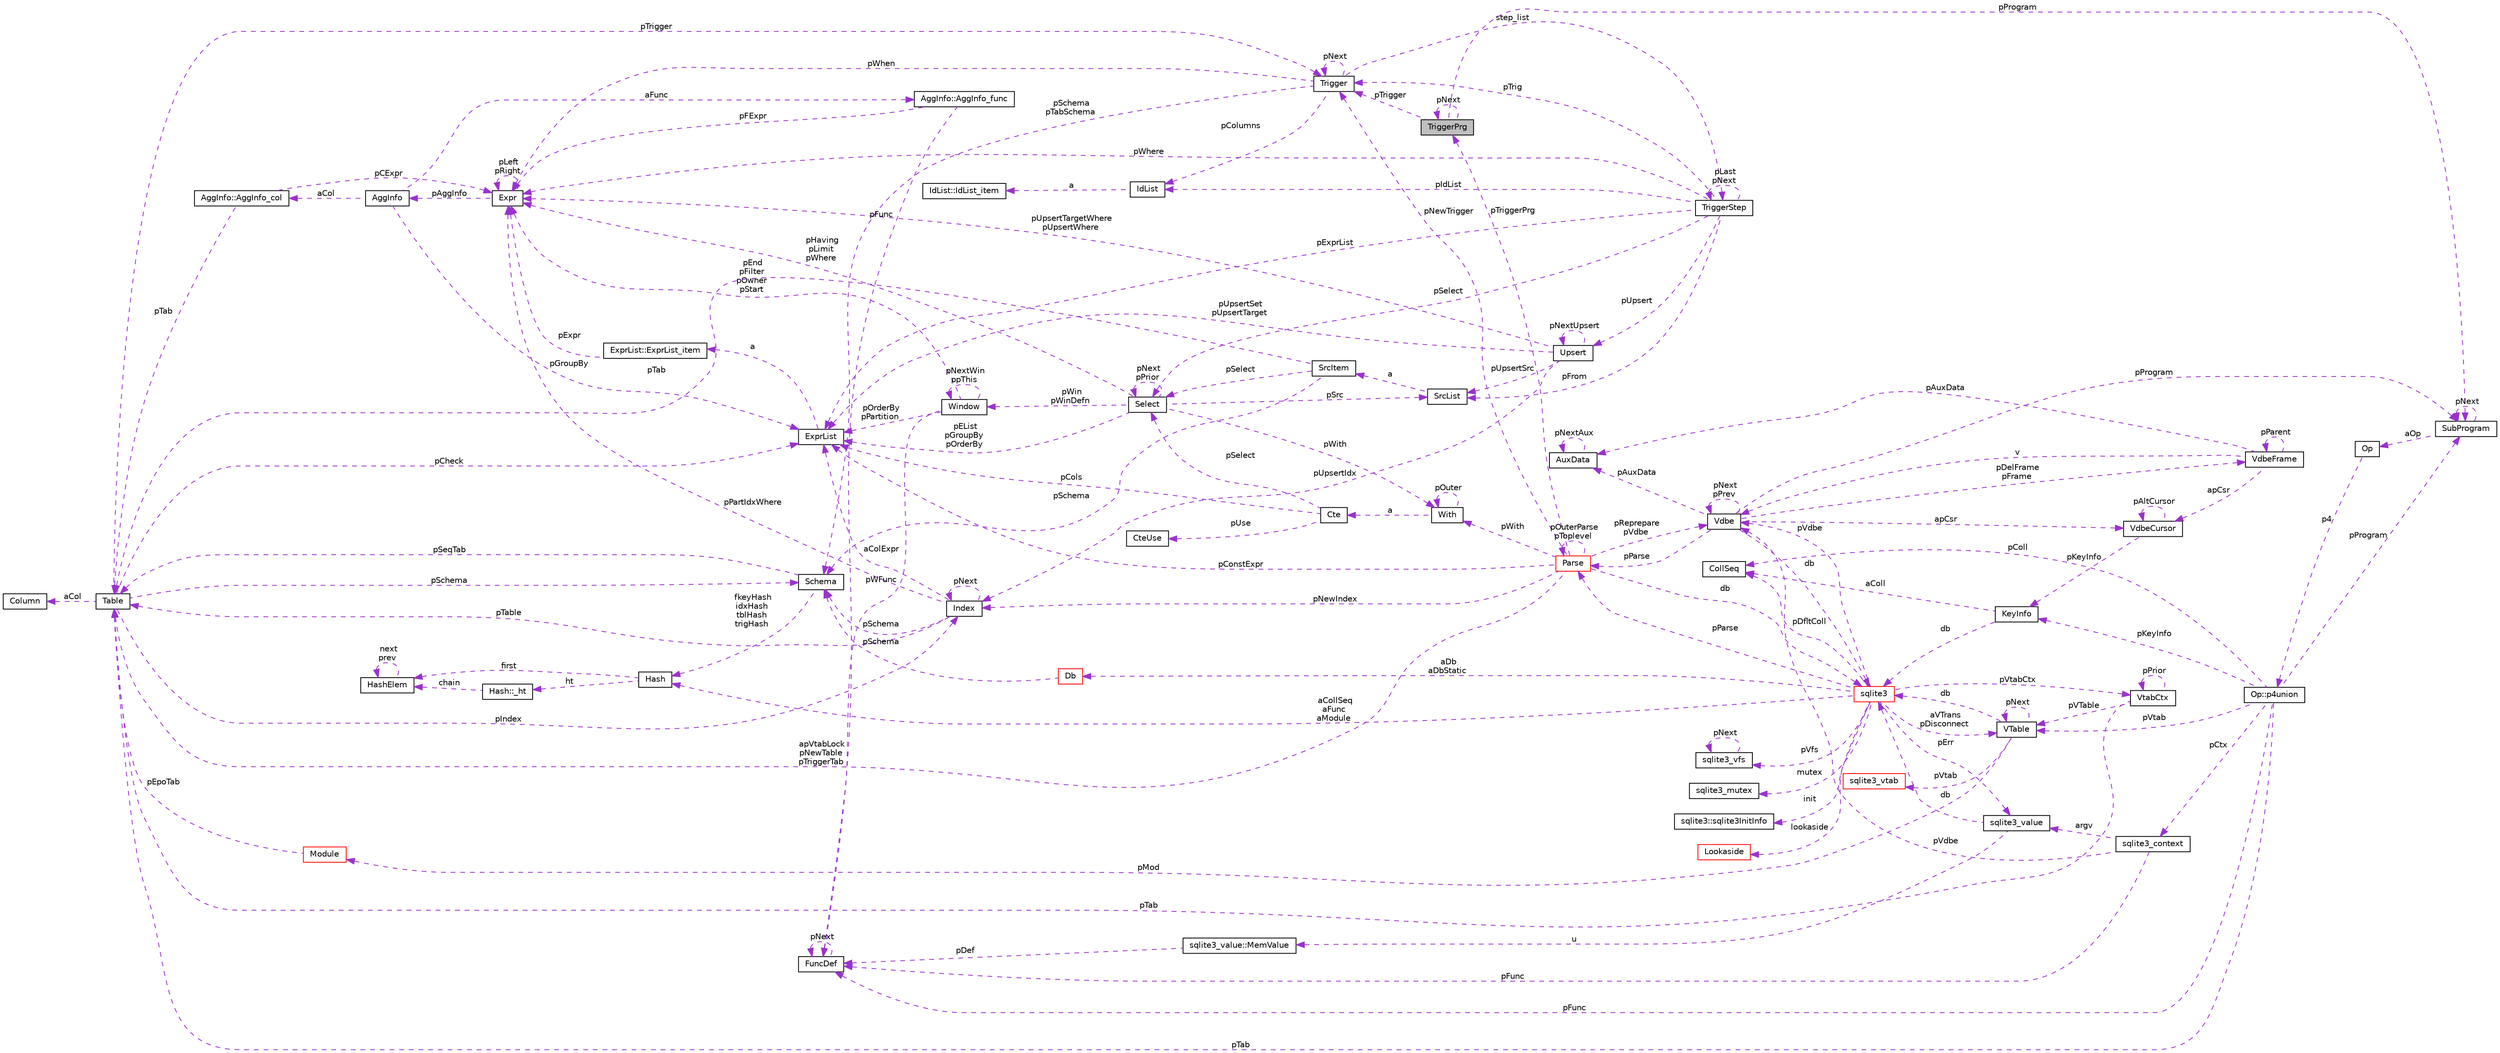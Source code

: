 digraph "TriggerPrg"
{
 // LATEX_PDF_SIZE
  edge [fontname="Helvetica",fontsize="10",labelfontname="Helvetica",labelfontsize="10"];
  node [fontname="Helvetica",fontsize="10",shape=record];
  rankdir="LR";
  Node1 [label="TriggerPrg",height=0.2,width=0.4,color="black", fillcolor="grey75", style="filled", fontcolor="black",tooltip=" "];
  Node2 -> Node1 [dir="back",color="darkorchid3",fontsize="10",style="dashed",label=" pTrigger" ,fontname="Helvetica"];
  Node2 [label="Trigger",height=0.2,width=0.4,color="black", fillcolor="white", style="filled",URL="$db/d1b/sqlite3_8c.html#dc/d15/structTrigger",tooltip=" "];
  Node3 -> Node2 [dir="back",color="darkorchid3",fontsize="10",style="dashed",label=" pWhen" ,fontname="Helvetica"];
  Node3 [label="Expr",height=0.2,width=0.4,color="black", fillcolor="white", style="filled",URL="$db/d1b/sqlite3_8c.html#d4/dfb/structExpr",tooltip=" "];
  Node3 -> Node3 [dir="back",color="darkorchid3",fontsize="10",style="dashed",label=" pLeft\npRight" ,fontname="Helvetica"];
  Node4 -> Node3 [dir="back",color="darkorchid3",fontsize="10",style="dashed",label=" pAggInfo" ,fontname="Helvetica"];
  Node4 [label="AggInfo",height=0.2,width=0.4,color="black", fillcolor="white", style="filled",URL="$db/d1b/sqlite3_8c.html#d2/dc8/structAggInfo",tooltip=" "];
  Node5 -> Node4 [dir="back",color="darkorchid3",fontsize="10",style="dashed",label=" pGroupBy" ,fontname="Helvetica"];
  Node5 [label="ExprList",height=0.2,width=0.4,color="black", fillcolor="white", style="filled",URL="$db/d1b/sqlite3_8c.html#d5/d5c/structExprList",tooltip=" "];
  Node6 -> Node5 [dir="back",color="darkorchid3",fontsize="10",style="dashed",label=" a" ,fontname="Helvetica"];
  Node6 [label="ExprList::ExprList_item",height=0.2,width=0.4,color="black", fillcolor="white", style="filled",URL="$db/d1b/sqlite3_8c.html#d8/dae/structExprList_1_1ExprList__item",tooltip=" "];
  Node3 -> Node6 [dir="back",color="darkorchid3",fontsize="10",style="dashed",label=" pExpr" ,fontname="Helvetica"];
  Node7 -> Node4 [dir="back",color="darkorchid3",fontsize="10",style="dashed",label=" aCol" ,fontname="Helvetica"];
  Node7 [label="AggInfo::AggInfo_col",height=0.2,width=0.4,color="black", fillcolor="white", style="filled",URL="$db/d1b/sqlite3_8c.html#d6/d3a/structAggInfo_1_1AggInfo__col",tooltip=" "];
  Node8 -> Node7 [dir="back",color="darkorchid3",fontsize="10",style="dashed",label=" pTab" ,fontname="Helvetica"];
  Node8 [label="Table",height=0.2,width=0.4,color="black", fillcolor="white", style="filled",URL="$db/d1b/sqlite3_8c.html#dc/dcb/structTable",tooltip=" "];
  Node9 -> Node8 [dir="back",color="darkorchid3",fontsize="10",style="dashed",label=" aCol" ,fontname="Helvetica"];
  Node9 [label="Column",height=0.2,width=0.4,color="black", fillcolor="white", style="filled",URL="$db/d1b/sqlite3_8c.html#dc/dc1/structColumn",tooltip=" "];
  Node10 -> Node8 [dir="back",color="darkorchid3",fontsize="10",style="dashed",label=" pIndex" ,fontname="Helvetica"];
  Node10 [label="Index",height=0.2,width=0.4,color="black", fillcolor="white", style="filled",URL="$db/d1b/sqlite3_8c.html#df/d86/structIndex",tooltip=" "];
  Node8 -> Node10 [dir="back",color="darkorchid3",fontsize="10",style="dashed",label=" pTable" ,fontname="Helvetica"];
  Node10 -> Node10 [dir="back",color="darkorchid3",fontsize="10",style="dashed",label=" pNext" ,fontname="Helvetica"];
  Node11 -> Node10 [dir="back",color="darkorchid3",fontsize="10",style="dashed",label=" pSchema" ,fontname="Helvetica"];
  Node11 [label="Schema",height=0.2,width=0.4,color="black", fillcolor="white", style="filled",URL="$db/d1b/sqlite3_8c.html#d8/db0/structSchema",tooltip=" "];
  Node12 -> Node11 [dir="back",color="darkorchid3",fontsize="10",style="dashed",label=" fkeyHash\nidxHash\ntblHash\ntrigHash" ,fontname="Helvetica"];
  Node12 [label="Hash",height=0.2,width=0.4,color="black", fillcolor="white", style="filled",URL="$db/d1b/sqlite3_8c.html#d1/dbe/structHash",tooltip=" "];
  Node13 -> Node12 [dir="back",color="darkorchid3",fontsize="10",style="dashed",label=" first" ,fontname="Helvetica"];
  Node13 [label="HashElem",height=0.2,width=0.4,color="black", fillcolor="white", style="filled",URL="$db/d1b/sqlite3_8c.html#da/d21/structHashElem",tooltip=" "];
  Node13 -> Node13 [dir="back",color="darkorchid3",fontsize="10",style="dashed",label=" next\nprev" ,fontname="Helvetica"];
  Node14 -> Node12 [dir="back",color="darkorchid3",fontsize="10",style="dashed",label=" ht" ,fontname="Helvetica"];
  Node14 [label="Hash::_ht",height=0.2,width=0.4,color="black", fillcolor="white", style="filled",URL="$db/d1b/sqlite3_8c.html#d7/d1f/structHash_1_1__ht",tooltip=" "];
  Node13 -> Node14 [dir="back",color="darkorchid3",fontsize="10",style="dashed",label=" chain" ,fontname="Helvetica"];
  Node8 -> Node11 [dir="back",color="darkorchid3",fontsize="10",style="dashed",label=" pSeqTab" ,fontname="Helvetica"];
  Node3 -> Node10 [dir="back",color="darkorchid3",fontsize="10",style="dashed",label=" pPartIdxWhere" ,fontname="Helvetica"];
  Node5 -> Node10 [dir="back",color="darkorchid3",fontsize="10",style="dashed",label=" aColExpr" ,fontname="Helvetica"];
  Node5 -> Node8 [dir="back",color="darkorchid3",fontsize="10",style="dashed",label=" pCheck" ,fontname="Helvetica"];
  Node2 -> Node8 [dir="back",color="darkorchid3",fontsize="10",style="dashed",label=" pTrigger" ,fontname="Helvetica"];
  Node11 -> Node8 [dir="back",color="darkorchid3",fontsize="10",style="dashed",label=" pSchema" ,fontname="Helvetica"];
  Node3 -> Node7 [dir="back",color="darkorchid3",fontsize="10",style="dashed",label=" pCExpr" ,fontname="Helvetica"];
  Node15 -> Node4 [dir="back",color="darkorchid3",fontsize="10",style="dashed",label=" aFunc" ,fontname="Helvetica"];
  Node15 [label="AggInfo::AggInfo_func",height=0.2,width=0.4,color="black", fillcolor="white", style="filled",URL="$db/d1b/sqlite3_8c.html#d3/d2e/structAggInfo_1_1AggInfo__func",tooltip=" "];
  Node3 -> Node15 [dir="back",color="darkorchid3",fontsize="10",style="dashed",label=" pFExpr" ,fontname="Helvetica"];
  Node16 -> Node15 [dir="back",color="darkorchid3",fontsize="10",style="dashed",label=" pFunc" ,fontname="Helvetica"];
  Node16 [label="FuncDef",height=0.2,width=0.4,color="black", fillcolor="white", style="filled",URL="$d1/d3a/structFuncDef.html",tooltip=" "];
  Node16 -> Node16 [dir="back",color="darkorchid3",fontsize="10",style="dashed",label=" pNext" ,fontname="Helvetica"];
  Node17 -> Node2 [dir="back",color="darkorchid3",fontsize="10",style="dashed",label=" pColumns" ,fontname="Helvetica"];
  Node17 [label="IdList",height=0.2,width=0.4,color="black", fillcolor="white", style="filled",URL="$db/d1b/sqlite3_8c.html#da/d69/structIdList",tooltip=" "];
  Node18 -> Node17 [dir="back",color="darkorchid3",fontsize="10",style="dashed",label=" a" ,fontname="Helvetica"];
  Node18 [label="IdList::IdList_item",height=0.2,width=0.4,color="black", fillcolor="white", style="filled",URL="$db/d1b/sqlite3_8c.html#d4/dc3/structIdList_1_1IdList__item",tooltip=" "];
  Node11 -> Node2 [dir="back",color="darkorchid3",fontsize="10",style="dashed",label=" pSchema\npTabSchema" ,fontname="Helvetica"];
  Node19 -> Node2 [dir="back",color="darkorchid3",fontsize="10",style="dashed",label=" step_list" ,fontname="Helvetica"];
  Node19 [label="TriggerStep",height=0.2,width=0.4,color="black", fillcolor="white", style="filled",URL="$db/d1b/sqlite3_8c.html#d5/da5/structTriggerStep",tooltip=" "];
  Node2 -> Node19 [dir="back",color="darkorchid3",fontsize="10",style="dashed",label=" pTrig" ,fontname="Helvetica"];
  Node20 -> Node19 [dir="back",color="darkorchid3",fontsize="10",style="dashed",label=" pSelect" ,fontname="Helvetica"];
  Node20 [label="Select",height=0.2,width=0.4,color="black", fillcolor="white", style="filled",URL="$db/d1b/sqlite3_8c.html#dd/d39/structSelect",tooltip=" "];
  Node5 -> Node20 [dir="back",color="darkorchid3",fontsize="10",style="dashed",label=" pEList\npGroupBy\npOrderBy" ,fontname="Helvetica"];
  Node21 -> Node20 [dir="back",color="darkorchid3",fontsize="10",style="dashed",label=" pSrc" ,fontname="Helvetica"];
  Node21 [label="SrcList",height=0.2,width=0.4,color="black", fillcolor="white", style="filled",URL="$db/d1b/sqlite3_8c.html#de/deb/structSrcList",tooltip=" "];
  Node22 -> Node21 [dir="back",color="darkorchid3",fontsize="10",style="dashed",label=" a" ,fontname="Helvetica"];
  Node22 [label="SrcItem",height=0.2,width=0.4,color="black", fillcolor="white", style="filled",URL="$db/d1b/sqlite3_8c.html#d0/d26/structSrcItem",tooltip=" "];
  Node11 -> Node22 [dir="back",color="darkorchid3",fontsize="10",style="dashed",label=" pSchema" ,fontname="Helvetica"];
  Node8 -> Node22 [dir="back",color="darkorchid3",fontsize="10",style="dashed",label=" pTab" ,fontname="Helvetica"];
  Node20 -> Node22 [dir="back",color="darkorchid3",fontsize="10",style="dashed",label=" pSelect" ,fontname="Helvetica"];
  Node3 -> Node20 [dir="back",color="darkorchid3",fontsize="10",style="dashed",label=" pHaving\npLimit\npWhere" ,fontname="Helvetica"];
  Node20 -> Node20 [dir="back",color="darkorchid3",fontsize="10",style="dashed",label=" pNext\npPrior" ,fontname="Helvetica"];
  Node23 -> Node20 [dir="back",color="darkorchid3",fontsize="10",style="dashed",label=" pWith" ,fontname="Helvetica"];
  Node23 [label="With",height=0.2,width=0.4,color="black", fillcolor="white", style="filled",URL="$db/d1b/sqlite3_8c.html#df/d70/structWith",tooltip=" "];
  Node23 -> Node23 [dir="back",color="darkorchid3",fontsize="10",style="dashed",label=" pOuter" ,fontname="Helvetica"];
  Node24 -> Node23 [dir="back",color="darkorchid3",fontsize="10",style="dashed",label=" a" ,fontname="Helvetica"];
  Node24 [label="Cte",height=0.2,width=0.4,color="black", fillcolor="white", style="filled",URL="$db/d1b/sqlite3_8c.html#da/dbd/structCte",tooltip=" "];
  Node5 -> Node24 [dir="back",color="darkorchid3",fontsize="10",style="dashed",label=" pCols" ,fontname="Helvetica"];
  Node20 -> Node24 [dir="back",color="darkorchid3",fontsize="10",style="dashed",label=" pSelect" ,fontname="Helvetica"];
  Node25 -> Node24 [dir="back",color="darkorchid3",fontsize="10",style="dashed",label=" pUse" ,fontname="Helvetica"];
  Node25 [label="CteUse",height=0.2,width=0.4,color="black", fillcolor="white", style="filled",URL="$db/d1b/sqlite3_8c.html#d1/d27/structCteUse",tooltip=" "];
  Node26 -> Node20 [dir="back",color="darkorchid3",fontsize="10",style="dashed",label=" pWin\npWinDefn" ,fontname="Helvetica"];
  Node26 [label="Window",height=0.2,width=0.4,color="black", fillcolor="white", style="filled",URL="$db/d1b/sqlite3_8c.html#d6/d08/structWindow",tooltip=" "];
  Node5 -> Node26 [dir="back",color="darkorchid3",fontsize="10",style="dashed",label=" pOrderBy\npPartition" ,fontname="Helvetica"];
  Node3 -> Node26 [dir="back",color="darkorchid3",fontsize="10",style="dashed",label=" pEnd\npFilter\npOwner\npStart" ,fontname="Helvetica"];
  Node26 -> Node26 [dir="back",color="darkorchid3",fontsize="10",style="dashed",label=" pNextWin\nppThis" ,fontname="Helvetica"];
  Node16 -> Node26 [dir="back",color="darkorchid3",fontsize="10",style="dashed",label=" pWFunc" ,fontname="Helvetica"];
  Node21 -> Node19 [dir="back",color="darkorchid3",fontsize="10",style="dashed",label=" pFrom" ,fontname="Helvetica"];
  Node3 -> Node19 [dir="back",color="darkorchid3",fontsize="10",style="dashed",label=" pWhere" ,fontname="Helvetica"];
  Node5 -> Node19 [dir="back",color="darkorchid3",fontsize="10",style="dashed",label=" pExprList" ,fontname="Helvetica"];
  Node17 -> Node19 [dir="back",color="darkorchid3",fontsize="10",style="dashed",label=" pIdList" ,fontname="Helvetica"];
  Node27 -> Node19 [dir="back",color="darkorchid3",fontsize="10",style="dashed",label=" pUpsert" ,fontname="Helvetica"];
  Node27 [label="Upsert",height=0.2,width=0.4,color="black", fillcolor="white", style="filled",URL="$db/d1b/sqlite3_8c.html#da/d8e/structUpsert",tooltip=" "];
  Node5 -> Node27 [dir="back",color="darkorchid3",fontsize="10",style="dashed",label=" pUpsertSet\npUpsertTarget" ,fontname="Helvetica"];
  Node3 -> Node27 [dir="back",color="darkorchid3",fontsize="10",style="dashed",label=" pUpsertTargetWhere\npUpsertWhere" ,fontname="Helvetica"];
  Node27 -> Node27 [dir="back",color="darkorchid3",fontsize="10",style="dashed",label=" pNextUpsert" ,fontname="Helvetica"];
  Node10 -> Node27 [dir="back",color="darkorchid3",fontsize="10",style="dashed",label=" pUpsertIdx" ,fontname="Helvetica"];
  Node21 -> Node27 [dir="back",color="darkorchid3",fontsize="10",style="dashed",label=" pUpsertSrc" ,fontname="Helvetica"];
  Node19 -> Node19 [dir="back",color="darkorchid3",fontsize="10",style="dashed",label=" pLast\npNext" ,fontname="Helvetica"];
  Node2 -> Node2 [dir="back",color="darkorchid3",fontsize="10",style="dashed",label=" pNext" ,fontname="Helvetica"];
  Node1 -> Node1 [dir="back",color="darkorchid3",fontsize="10",style="dashed",label=" pNext" ,fontname="Helvetica"];
  Node28 -> Node1 [dir="back",color="darkorchid3",fontsize="10",style="dashed",label=" pProgram" ,fontname="Helvetica"];
  Node28 [label="SubProgram",height=0.2,width=0.4,color="black", fillcolor="white", style="filled",URL="$db/d1b/sqlite3_8c.html#de/d7a/structSubProgram",tooltip=" "];
  Node29 -> Node28 [dir="back",color="darkorchid3",fontsize="10",style="dashed",label=" aOp" ,fontname="Helvetica"];
  Node29 [label="Op",height=0.2,width=0.4,color="black", fillcolor="white", style="filled",URL="$db/d1b/sqlite3_8c.html#d5/d1d/structVdbeOp",tooltip=" "];
  Node30 -> Node29 [dir="back",color="darkorchid3",fontsize="10",style="dashed",label=" p4" ,fontname="Helvetica"];
  Node30 [label="Op::p4union",height=0.2,width=0.4,color="black", fillcolor="white", style="filled",URL="$db/d1b/sqlite3_8c.html#dd/d82/unionVdbeOp_1_1p4union",tooltip=" "];
  Node16 -> Node30 [dir="back",color="darkorchid3",fontsize="10",style="dashed",label=" pFunc" ,fontname="Helvetica"];
  Node31 -> Node30 [dir="back",color="darkorchid3",fontsize="10",style="dashed",label=" pCtx" ,fontname="Helvetica"];
  Node31 [label="sqlite3_context",height=0.2,width=0.4,color="black", fillcolor="white", style="filled",URL="$db/d1b/sqlite3_8c.html#d8/ddd/structsqlite3__context",tooltip=" "];
  Node16 -> Node31 [dir="back",color="darkorchid3",fontsize="10",style="dashed",label=" pFunc" ,fontname="Helvetica"];
  Node32 -> Node31 [dir="back",color="darkorchid3",fontsize="10",style="dashed",label=" pVdbe" ,fontname="Helvetica"];
  Node32 [label="Vdbe",height=0.2,width=0.4,color="black", fillcolor="white", style="filled",URL="$db/d1b/sqlite3_8c.html#de/d53/structVdbe",tooltip=" "];
  Node33 -> Node32 [dir="back",color="darkorchid3",fontsize="10",style="dashed",label=" db" ,fontname="Helvetica"];
  Node33 [label="sqlite3",height=0.2,width=0.4,color="red", fillcolor="white", style="filled",URL="$d9/dcd/structsqlite3.html",tooltip=" "];
  Node34 -> Node33 [dir="back",color="darkorchid3",fontsize="10",style="dashed",label=" pVfs" ,fontname="Helvetica"];
  Node34 [label="sqlite3_vfs",height=0.2,width=0.4,color="black", fillcolor="white", style="filled",URL="$d3/d36/structsqlite3__vfs.html",tooltip=" "];
  Node34 -> Node34 [dir="back",color="darkorchid3",fontsize="10",style="dashed",label=" pNext" ,fontname="Helvetica"];
  Node32 -> Node33 [dir="back",color="darkorchid3",fontsize="10",style="dashed",label=" pVdbe" ,fontname="Helvetica"];
  Node35 -> Node33 [dir="back",color="darkorchid3",fontsize="10",style="dashed",label=" pDfltColl" ,fontname="Helvetica"];
  Node35 [label="CollSeq",height=0.2,width=0.4,color="black", fillcolor="white", style="filled",URL="$d1/d4e/structCollSeq.html",tooltip=" "];
  Node36 -> Node33 [dir="back",color="darkorchid3",fontsize="10",style="dashed",label=" mutex" ,fontname="Helvetica"];
  Node36 [label="sqlite3_mutex",height=0.2,width=0.4,color="black", fillcolor="white", style="filled",URL="$db/d1b/sqlite3_8c.html#d5/d3c/structsqlite3__mutex",tooltip=" "];
  Node37 -> Node33 [dir="back",color="darkorchid3",fontsize="10",style="dashed",label=" aDb\naDbStatic" ,fontname="Helvetica"];
  Node37 [label="Db",height=0.2,width=0.4,color="red", fillcolor="white", style="filled",URL="$db/d1b/sqlite3_8c.html#d2/d6b/structDb",tooltip=" "];
  Node11 -> Node37 [dir="back",color="darkorchid3",fontsize="10",style="dashed",label=" pSchema" ,fontname="Helvetica"];
  Node56 -> Node33 [dir="back",color="darkorchid3",fontsize="10",style="dashed",label=" init" ,fontname="Helvetica"];
  Node56 [label="sqlite3::sqlite3InitInfo",height=0.2,width=0.4,color="black", fillcolor="white", style="filled",URL="$d9/dcd/structsqlite3.html#df/d52/structsqlite3_1_1sqlite3InitInfo",tooltip=" "];
  Node57 -> Node33 [dir="back",color="darkorchid3",fontsize="10",style="dashed",label=" pParse" ,fontname="Helvetica"];
  Node57 [label="Parse",height=0.2,width=0.4,color="red", fillcolor="white", style="filled",URL="$db/d1b/sqlite3_8c.html#db/dbb/structParse",tooltip=" "];
  Node33 -> Node57 [dir="back",color="darkorchid3",fontsize="10",style="dashed",label=" db" ,fontname="Helvetica"];
  Node32 -> Node57 [dir="back",color="darkorchid3",fontsize="10",style="dashed",label=" pReprepare\npVdbe" ,fontname="Helvetica"];
  Node5 -> Node57 [dir="back",color="darkorchid3",fontsize="10",style="dashed",label=" pConstExpr" ,fontname="Helvetica"];
  Node57 -> Node57 [dir="back",color="darkorchid3",fontsize="10",style="dashed",label=" pOuterParse\npToplevel" ,fontname="Helvetica"];
  Node8 -> Node57 [dir="back",color="darkorchid3",fontsize="10",style="dashed",label=" apVtabLock\npNewTable\npTriggerTab" ,fontname="Helvetica"];
  Node1 -> Node57 [dir="back",color="darkorchid3",fontsize="10",style="dashed",label=" pTriggerPrg" ,fontname="Helvetica"];
  Node10 -> Node57 [dir="back",color="darkorchid3",fontsize="10",style="dashed",label=" pNewIndex" ,fontname="Helvetica"];
  Node2 -> Node57 [dir="back",color="darkorchid3",fontsize="10",style="dashed",label=" pNewTrigger" ,fontname="Helvetica"];
  Node23 -> Node57 [dir="back",color="darkorchid3",fontsize="10",style="dashed",label=" pWith" ,fontname="Helvetica"];
  Node63 -> Node33 [dir="back",color="darkorchid3",fontsize="10",style="dashed",label=" pErr" ,fontname="Helvetica"];
  Node63 [label="sqlite3_value",height=0.2,width=0.4,color="black", fillcolor="white", style="filled",URL="$d0/d9c/structsqlite3__value.html",tooltip=" "];
  Node64 -> Node63 [dir="back",color="darkorchid3",fontsize="10",style="dashed",label=" u" ,fontname="Helvetica"];
  Node64 [label="sqlite3_value::MemValue",height=0.2,width=0.4,color="black", fillcolor="white", style="filled",URL="$d0/d9c/structsqlite3__value.html#d5/da9/unionsqlite3__value_1_1MemValue",tooltip=" "];
  Node16 -> Node64 [dir="back",color="darkorchid3",fontsize="10",style="dashed",label=" pDef" ,fontname="Helvetica"];
  Node33 -> Node63 [dir="back",color="darkorchid3",fontsize="10",style="dashed",label=" db" ,fontname="Helvetica"];
  Node65 -> Node33 [dir="back",color="darkorchid3",fontsize="10",style="dashed",label=" lookaside" ,fontname="Helvetica"];
  Node65 [label="Lookaside",height=0.2,width=0.4,color="red", fillcolor="white", style="filled",URL="$db/d1b/sqlite3_8c.html#d9/d54/structLookaside",tooltip=" "];
  Node12 -> Node33 [dir="back",color="darkorchid3",fontsize="10",style="dashed",label=" aCollSeq\naFunc\naModule" ,fontname="Helvetica"];
  Node67 -> Node33 [dir="back",color="darkorchid3",fontsize="10",style="dashed",label=" pVtabCtx" ,fontname="Helvetica"];
  Node67 [label="VtabCtx",height=0.2,width=0.4,color="black", fillcolor="white", style="filled",URL="$db/d1b/sqlite3_8c.html#d3/d4f/structVtabCtx",tooltip=" "];
  Node68 -> Node67 [dir="back",color="darkorchid3",fontsize="10",style="dashed",label=" pVTable" ,fontname="Helvetica"];
  Node68 [label="VTable",height=0.2,width=0.4,color="black", fillcolor="white", style="filled",URL="$db/d1b/sqlite3_8c.html#d9/dde/structVTable",tooltip=" "];
  Node33 -> Node68 [dir="back",color="darkorchid3",fontsize="10",style="dashed",label=" db" ,fontname="Helvetica"];
  Node69 -> Node68 [dir="back",color="darkorchid3",fontsize="10",style="dashed",label=" pMod" ,fontname="Helvetica"];
  Node69 [label="Module",height=0.2,width=0.4,color="red", fillcolor="white", style="filled",URL="$d0/dc5/structModule.html",tooltip=" "];
  Node8 -> Node69 [dir="back",color="darkorchid3",fontsize="10",style="dashed",label=" pEpoTab" ,fontname="Helvetica"];
  Node71 -> Node68 [dir="back",color="darkorchid3",fontsize="10",style="dashed",label=" pVtab" ,fontname="Helvetica"];
  Node71 [label="sqlite3_vtab",height=0.2,width=0.4,color="red", fillcolor="white", style="filled",URL="$de/dd3/sqlite3_8h.html#d3/d12/structsqlite3__vtab",tooltip=" "];
  Node68 -> Node68 [dir="back",color="darkorchid3",fontsize="10",style="dashed",label=" pNext" ,fontname="Helvetica"];
  Node8 -> Node67 [dir="back",color="darkorchid3",fontsize="10",style="dashed",label=" pTab" ,fontname="Helvetica"];
  Node67 -> Node67 [dir="back",color="darkorchid3",fontsize="10",style="dashed",label=" pPrior" ,fontname="Helvetica"];
  Node68 -> Node33 [dir="back",color="darkorchid3",fontsize="10",style="dashed",label=" aVTrans\npDisconnect" ,fontname="Helvetica"];
  Node32 -> Node32 [dir="back",color="darkorchid3",fontsize="10",style="dashed",label=" pNext\npPrev" ,fontname="Helvetica"];
  Node57 -> Node32 [dir="back",color="darkorchid3",fontsize="10",style="dashed",label=" pParse" ,fontname="Helvetica"];
  Node74 -> Node32 [dir="back",color="darkorchid3",fontsize="10",style="dashed",label=" apCsr" ,fontname="Helvetica"];
  Node74 [label="VdbeCursor",height=0.2,width=0.4,color="black", fillcolor="white", style="filled",URL="$db/d1b/sqlite3_8c.html#d0/dd5/structVdbeCursor",tooltip=" "];
  Node74 -> Node74 [dir="back",color="darkorchid3",fontsize="10",style="dashed",label=" pAltCursor" ,fontname="Helvetica"];
  Node53 -> Node74 [dir="back",color="darkorchid3",fontsize="10",style="dashed",label=" pKeyInfo" ,fontname="Helvetica"];
  Node53 [label="KeyInfo",height=0.2,width=0.4,color="black", fillcolor="white", style="filled",URL="$db/d1b/sqlite3_8c.html#d2/d51/structKeyInfo",tooltip=" "];
  Node33 -> Node53 [dir="back",color="darkorchid3",fontsize="10",style="dashed",label=" db" ,fontname="Helvetica"];
  Node35 -> Node53 [dir="back",color="darkorchid3",fontsize="10",style="dashed",label=" aColl" ,fontname="Helvetica"];
  Node75 -> Node32 [dir="back",color="darkorchid3",fontsize="10",style="dashed",label=" pDelFrame\npFrame" ,fontname="Helvetica"];
  Node75 [label="VdbeFrame",height=0.2,width=0.4,color="black", fillcolor="white", style="filled",URL="$db/d1b/sqlite3_8c.html#df/db1/structVdbeFrame",tooltip=" "];
  Node32 -> Node75 [dir="back",color="darkorchid3",fontsize="10",style="dashed",label=" v" ,fontname="Helvetica"];
  Node75 -> Node75 [dir="back",color="darkorchid3",fontsize="10",style="dashed",label=" pParent" ,fontname="Helvetica"];
  Node74 -> Node75 [dir="back",color="darkorchid3",fontsize="10",style="dashed",label=" apCsr" ,fontname="Helvetica"];
  Node76 -> Node75 [dir="back",color="darkorchid3",fontsize="10",style="dashed",label=" pAuxData" ,fontname="Helvetica"];
  Node76 [label="AuxData",height=0.2,width=0.4,color="black", fillcolor="white", style="filled",URL="$d7/d4c/structAuxData.html",tooltip=" "];
  Node76 -> Node76 [dir="back",color="darkorchid3",fontsize="10",style="dashed",label=" pNextAux" ,fontname="Helvetica"];
  Node28 -> Node32 [dir="back",color="darkorchid3",fontsize="10",style="dashed",label=" pProgram" ,fontname="Helvetica"];
  Node76 -> Node32 [dir="back",color="darkorchid3",fontsize="10",style="dashed",label=" pAuxData" ,fontname="Helvetica"];
  Node63 -> Node31 [dir="back",color="darkorchid3",fontsize="10",style="dashed",label=" argv" ,fontname="Helvetica"];
  Node35 -> Node30 [dir="back",color="darkorchid3",fontsize="10",style="dashed",label=" pColl" ,fontname="Helvetica"];
  Node68 -> Node30 [dir="back",color="darkorchid3",fontsize="10",style="dashed",label=" pVtab" ,fontname="Helvetica"];
  Node53 -> Node30 [dir="back",color="darkorchid3",fontsize="10",style="dashed",label=" pKeyInfo" ,fontname="Helvetica"];
  Node28 -> Node30 [dir="back",color="darkorchid3",fontsize="10",style="dashed",label=" pProgram" ,fontname="Helvetica"];
  Node8 -> Node30 [dir="back",color="darkorchid3",fontsize="10",style="dashed",label=" pTab" ,fontname="Helvetica"];
  Node28 -> Node28 [dir="back",color="darkorchid3",fontsize="10",style="dashed",label=" pNext" ,fontname="Helvetica"];
}
